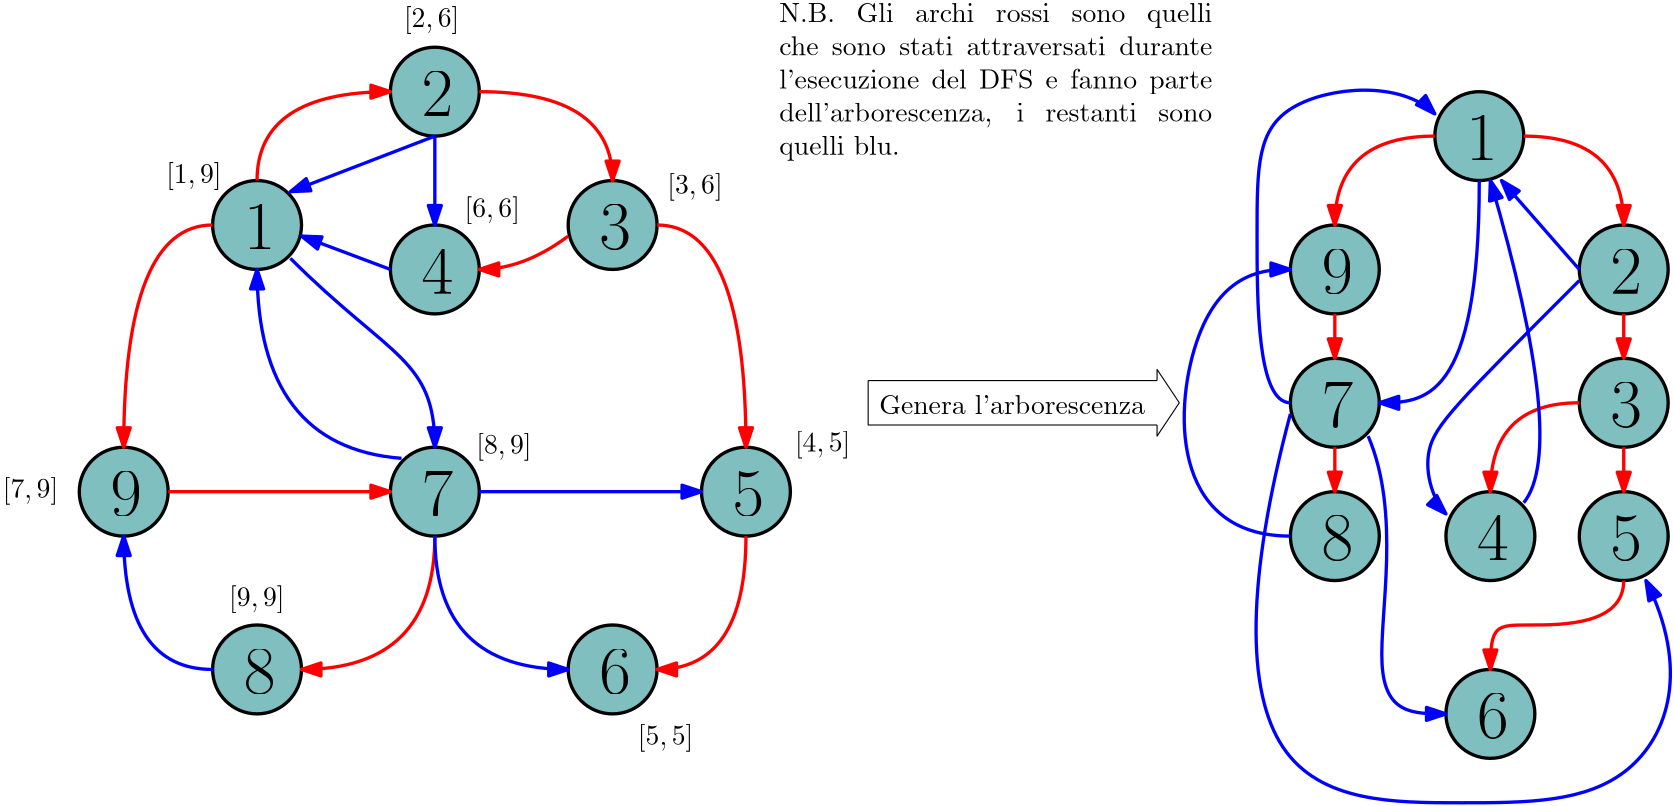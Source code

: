 <?xml version="1.0"?>
<!DOCTYPE ipe SYSTEM "ipe.dtd">
<ipe version="70218" creator="Ipe 7.2.28">
<info created="D:20240229220722" modified="D:20240229221851"/>
<ipestyle name="basic">
<symbol name="arrow/arc(spx)">
<path stroke="sym-stroke" fill="sym-stroke" pen="sym-pen">
0 0 m
-1 0.333 l
-1 -0.333 l
h
</path>
</symbol>
<symbol name="arrow/farc(spx)">
<path stroke="sym-stroke" fill="white" pen="sym-pen">
0 0 m
-1 0.333 l
-1 -0.333 l
h
</path>
</symbol>
<symbol name="arrow/ptarc(spx)">
<path stroke="sym-stroke" fill="sym-stroke" pen="sym-pen">
0 0 m
-1 0.333 l
-0.8 0 l
-1 -0.333 l
h
</path>
</symbol>
<symbol name="arrow/fptarc(spx)">
<path stroke="sym-stroke" fill="white" pen="sym-pen">
0 0 m
-1 0.333 l
-0.8 0 l
-1 -0.333 l
h
</path>
</symbol>
<symbol name="mark/circle(sx)" transformations="translations">
<path fill="sym-stroke">
0.6 0 0 0.6 0 0 e
0.4 0 0 0.4 0 0 e
</path>
</symbol>
<symbol name="mark/disk(sx)" transformations="translations">
<path fill="sym-stroke">
0.6 0 0 0.6 0 0 e
</path>
</symbol>
<symbol name="mark/fdisk(sfx)" transformations="translations">
<group>
<path fill="sym-fill">
0.5 0 0 0.5 0 0 e
</path>
<path fill="sym-stroke" fillrule="eofill">
0.6 0 0 0.6 0 0 e
0.4 0 0 0.4 0 0 e
</path>
</group>
</symbol>
<symbol name="mark/box(sx)" transformations="translations">
<path fill="sym-stroke" fillrule="eofill">
-0.6 -0.6 m
0.6 -0.6 l
0.6 0.6 l
-0.6 0.6 l
h
-0.4 -0.4 m
0.4 -0.4 l
0.4 0.4 l
-0.4 0.4 l
h
</path>
</symbol>
<symbol name="mark/square(sx)" transformations="translations">
<path fill="sym-stroke">
-0.6 -0.6 m
0.6 -0.6 l
0.6 0.6 l
-0.6 0.6 l
h
</path>
</symbol>
<symbol name="mark/fsquare(sfx)" transformations="translations">
<group>
<path fill="sym-fill">
-0.5 -0.5 m
0.5 -0.5 l
0.5 0.5 l
-0.5 0.5 l
h
</path>
<path fill="sym-stroke" fillrule="eofill">
-0.6 -0.6 m
0.6 -0.6 l
0.6 0.6 l
-0.6 0.6 l
h
-0.4 -0.4 m
0.4 -0.4 l
0.4 0.4 l
-0.4 0.4 l
h
</path>
</group>
</symbol>
<symbol name="mark/cross(sx)" transformations="translations">
<group>
<path fill="sym-stroke">
-0.43 -0.57 m
0.57 0.43 l
0.43 0.57 l
-0.57 -0.43 l
h
</path>
<path fill="sym-stroke">
-0.43 0.57 m
0.57 -0.43 l
0.43 -0.57 l
-0.57 0.43 l
h
</path>
</group>
</symbol>
<symbol name="arrow/fnormal(spx)">
<path stroke="sym-stroke" fill="white" pen="sym-pen">
0 0 m
-1 0.333 l
-1 -0.333 l
h
</path>
</symbol>
<symbol name="arrow/pointed(spx)">
<path stroke="sym-stroke" fill="sym-stroke" pen="sym-pen">
0 0 m
-1 0.333 l
-0.8 0 l
-1 -0.333 l
h
</path>
</symbol>
<symbol name="arrow/fpointed(spx)">
<path stroke="sym-stroke" fill="white" pen="sym-pen">
0 0 m
-1 0.333 l
-0.8 0 l
-1 -0.333 l
h
</path>
</symbol>
<symbol name="arrow/linear(spx)">
<path stroke="sym-stroke" pen="sym-pen">
-1 0.333 m
0 0 l
-1 -0.333 l
</path>
</symbol>
<symbol name="arrow/fdouble(spx)">
<path stroke="sym-stroke" fill="white" pen="sym-pen">
0 0 m
-1 0.333 l
-1 -0.333 l
h
-1 0 m
-2 0.333 l
-2 -0.333 l
h
</path>
</symbol>
<symbol name="arrow/double(spx)">
<path stroke="sym-stroke" fill="sym-stroke" pen="sym-pen">
0 0 m
-1 0.333 l
-1 -0.333 l
h
-1 0 m
-2 0.333 l
-2 -0.333 l
h
</path>
</symbol>
<symbol name="arrow/mid-normal(spx)">
<path stroke="sym-stroke" fill="sym-stroke" pen="sym-pen">
0.5 0 m
-0.5 0.333 l
-0.5 -0.333 l
h
</path>
</symbol>
<symbol name="arrow/mid-fnormal(spx)">
<path stroke="sym-stroke" fill="white" pen="sym-pen">
0.5 0 m
-0.5 0.333 l
-0.5 -0.333 l
h
</path>
</symbol>
<symbol name="arrow/mid-pointed(spx)">
<path stroke="sym-stroke" fill="sym-stroke" pen="sym-pen">
0.5 0 m
-0.5 0.333 l
-0.3 0 l
-0.5 -0.333 l
h
</path>
</symbol>
<symbol name="arrow/mid-fpointed(spx)">
<path stroke="sym-stroke" fill="white" pen="sym-pen">
0.5 0 m
-0.5 0.333 l
-0.3 0 l
-0.5 -0.333 l
h
</path>
</symbol>
<symbol name="arrow/mid-double(spx)">
<path stroke="sym-stroke" fill="sym-stroke" pen="sym-pen">
1 0 m
0 0.333 l
0 -0.333 l
h
0 0 m
-1 0.333 l
-1 -0.333 l
h
</path>
</symbol>
<symbol name="arrow/mid-fdouble(spx)">
<path stroke="sym-stroke" fill="white" pen="sym-pen">
1 0 m
0 0.333 l
0 -0.333 l
h
0 0 m
-1 0.333 l
-1 -0.333 l
h
</path>
</symbol>
<anglesize name="22.5 deg" value="22.5"/>
<anglesize name="30 deg" value="30"/>
<anglesize name="45 deg" value="45"/>
<anglesize name="60 deg" value="60"/>
<anglesize name="90 deg" value="90"/>
<arrowsize name="large" value="10"/>
<arrowsize name="small" value="5"/>
<arrowsize name="tiny" value="3"/>
<color name="blue" value="0 0 1"/>
<color name="brown" value="0.647 0.165 0.165"/>
<color name="darkblue" value="0 0 0.545"/>
<color name="darkcyan" value="0 0.545 0.545"/>
<color name="darkgray" value="0.663"/>
<color name="darkgreen" value="0 0.392 0"/>
<color name="darkmagenta" value="0.545 0 0.545"/>
<color name="darkorange" value="1 0.549 0"/>
<color name="darkred" value="0.545 0 0"/>
<color name="gold" value="1 0.843 0"/>
<color name="gray" value="0.745"/>
<color name="green" value="0 1 0"/>
<color name="lightblue" value="0.678 0.847 0.902"/>
<color name="lightcyan" value="0.878 1 1"/>
<color name="lightgray" value="0.827"/>
<color name="lightgreen" value="0.565 0.933 0.565"/>
<color name="lightyellow" value="1 1 0.878"/>
<color name="navy" value="0 0 0.502"/>
<color name="orange" value="1 0.647 0"/>
<color name="pink" value="1 0.753 0.796"/>
<color name="purple" value="0.627 0.125 0.941"/>
<color name="red" value="1 0 0"/>
<color name="seagreen" value="0.18 0.545 0.341"/>
<color name="turquoise" value="0.251 0.878 0.816"/>
<color name="violet" value="0.933 0.51 0.933"/>
<color name="yellow" value="1 1 0"/>
<dashstyle name="dash dot dotted" value="[4 2 1 2 1 2] 0"/>
<dashstyle name="dash dotted" value="[4 2 1 2] 0"/>
<dashstyle name="dashed" value="[4] 0"/>
<dashstyle name="dotted" value="[1 3] 0"/>
<gridsize name="10 pts (~3.5 mm)" value="10"/>
<gridsize name="14 pts (~5 mm)" value="14"/>
<gridsize name="16 pts (~6 mm)" value="16"/>
<gridsize name="20 pts (~7 mm)" value="20"/>
<gridsize name="28 pts (~10 mm)" value="28"/>
<gridsize name="32 pts (~12 mm)" value="32"/>
<gridsize name="4 pts" value="4"/>
<gridsize name="56 pts (~20 mm)" value="56"/>
<gridsize name="8 pts (~3 mm)" value="8"/>
<opacity name="10%" value="0.1"/>
<opacity name="30%" value="0.3"/>
<opacity name="50%" value="0.5"/>
<opacity name="75%" value="0.75"/>
<pen name="fat" value="1.2"/>
<pen name="heavier" value="0.8"/>
<pen name="ultrafat" value="2"/>
<symbolsize name="large" value="5"/>
<symbolsize name="small" value="2"/>
<symbolsize name="tiny" value="1.1"/>
<textsize name="Huge" value="\Huge"/>
<textsize name="LARGE" value="\LARGE"/>
<textsize name="Large" value="\Large"/>
<textsize name="footnote" value="\footnotesize"/>
<textsize name="huge" value="\huge"/>
<textsize name="large" value="\large"/>
<textsize name="script" value="\scriptsize"/>
<textsize name="small" value="\small"/>
<textsize name="tiny" value="\tiny"/>
<textstyle name="center" begin="\begin{center}" end="\end{center}"/>
<textstyle name="item" begin="\begin{itemize}\item{}" end="\end{itemize}"/>
<textstyle name="itemize" begin="\begin{itemize}" end="\end{itemize}"/>
<tiling name="falling" angle="-60" step="4" width="1"/>
<tiling name="rising" angle="30" step="4" width="1"/>
</ipestyle>
<page>
<layer name="alpha"/>
<view layers="alpha" active="alpha"/>
<path layer="alpha" matrix="1 0 0 1 -52 -80" stroke="black" fill="0 0.502 0.502" pen="fat" opacity="50%" stroke-opacity="opaque">
16 0 0 16 80 576 e
</path>
<path matrix="1 0 0 1 -4 16" stroke="black" fill="0 0.502 0.502" pen="fat" opacity="50%" stroke-opacity="opaque">
16 0 0 16 80 576 e
</path>
<path matrix="1 0 0 1 -4 -144" stroke="black" fill="0 0.502 0.502" pen="fat" opacity="50%" stroke-opacity="opaque">
16 0 0 16 80 576 e
</path>
<path matrix="1 0 0 1 60 -80" stroke="black" fill="0 0.502 0.502" pen="fat" opacity="50%" stroke-opacity="opaque">
16 0 0 16 80 576 e
</path>
<path matrix="1 0 0 1 124 -144" stroke="black" fill="0 0.502 0.502" pen="fat" opacity="50%" stroke-opacity="opaque">
16 0 0 16 80 576 e
</path>
<path matrix="1 0 0 1 172 -80" stroke="black" fill="0 0.502 0.502" pen="fat" opacity="50%" stroke-opacity="opaque">
16 0 0 16 80 576 e
</path>
<path matrix="1 0 0 1 124 16" stroke="black" fill="0 0.502 0.502" pen="fat" opacity="50%" stroke-opacity="opaque">
16 0 0 16 80 576 e
</path>
<path matrix="1 0 0 1 60 64" stroke="black" fill="0 0.502 0.502" pen="fat" opacity="50%" stroke-opacity="opaque">
16 0 0 16 80 576 e
</path>
<path matrix="1 0 0 1 -36 -80" stroke="1 0 0" fill="0 0.502 0.502" pen="fat" arrow="normal/normal" opacity="50%" stroke-opacity="opaque">
80 576 m
160 576 l
</path>
<path matrix="1 0 0 1 -36 -80" stroke="1 0 0" pen="fat" arrow="normal/normal" opacity="50%" stroke-opacity="opaque">
176 560 m
176 512
128 512 c
</path>
<path matrix="1 0 0 1 -36 -80" stroke="0 0 1" pen="fat" arrow="normal/normal" opacity="50%" stroke-opacity="opaque">
176 560 m
176 512
224 512 c
</path>
<path matrix="1 0 0 1 -36 -80" stroke="0 0 1" pen="fat" arrow="normal/normal" opacity="50%" stroke-opacity="opaque">
192 576 m
272 576 l
</path>
<path matrix="1 0 0 1 -36 -80" stroke="1 0 0" pen="fat" arrow="normal/normal" opacity="50%" stroke-opacity="opaque">
288 560 m
288 512
256 512 c
</path>
<path matrix="1 0 0 1 -36 -80" stroke="0 0 1" pen="fat" arrow="normal/normal" opacity="50%" stroke-opacity="opaque">
96 512 m
64 512
64 560 c
</path>
<path matrix="1 0 0 1 60 0" stroke="black" fill="0 0.502 0.502" pen="fat" opacity="50%" stroke-opacity="opaque">
16 0 0 16 80 576 e
</path>
<path matrix="1 0 0 1 -36 -80" stroke="1 0 0" pen="fat" arrow="normal/normal" opacity="50%" stroke-opacity="opaque">
96 672 m
64 672
64 592 c
</path>
<path matrix="1 0 0 1 -36 -80" stroke="0 0 1" pen="fat" arrow="normal/normal" opacity="50%" stroke-opacity="opaque">
164 588 m
112 592
112 656 c
</path>
<path matrix="1 0 0 1 -36 -80" stroke="0 0 1" pen="fat" arrow="normal/normal" opacity="50%" stroke-opacity="opaque">
160 656 m
128 668 l
</path>
<path matrix="1 0 0 1 -36 -80" stroke="1 0 0" pen="fat" arrow="normal/normal" opacity="50%" stroke-opacity="opaque">
112 688 m
112 720
160 720 c
</path>
<path matrix="1 0 0 1 -36 -80" stroke="0 0 1" pen="fat" arrow="normal/normal" opacity="50%" stroke-opacity="opaque">
176 704 m
176 672 l
</path>
<path matrix="1 0 0 1 -36 -80" stroke="0 0 1" pen="fat" arrow="normal/normal" opacity="50%" stroke-opacity="opaque">
176 704 m
124 684 l
</path>
<path matrix="1 0 0 1 -36 -80" stroke="1 0 0" pen="fat" arrow="normal/normal" opacity="50%" stroke-opacity="opaque">
192 720 m
240 720
240 688 c
</path>
<path matrix="1 0 0 1 -36 -80" stroke="1 0 0" pen="fat" arrow="normal/normal" opacity="50%" stroke-opacity="opaque">
224 668 m
208 656
192 656 c
</path>
<path matrix="1 0 0 1 -36 -80" stroke="1 0 0" pen="fat" arrow="normal/normal" opacity="50%" stroke-opacity="opaque">
256 672 m
288 672
288 592 c
</path>
<path matrix="1 0 0 1 -36 -80" stroke="0 0 1" pen="fat" arrow="normal/normal" opacity="50%" stroke-opacity="opaque">
124 660 m
160 624
176 624
176 592 c
</path>
<text matrix="1 0 0 1 248 192" transformations="translations" pos="16 480" stroke="black" type="minipage" width="156" height="30.806" depth="25.87" valign="top">N.B. Gli archi rossi sono quelli che sono stati attraversati durante l&apos;esecuzione del DFS e fanno parte dell&apos;arborescenza, i restanti sono quelli blu.
</text>
<text matrix="1 0 0 1 -48.7179 -84.8986" transformations="translations" pos="92 692" stroke="0" type="label" width="19.925" height="7.473" depth="2.49" valign="baseline" style="math">[1,9]</text>
<text matrix="1 0 0 1 36.8772 -28.734" transformations="translations" pos="92 692" stroke="0" type="label" width="19.925" height="7.473" depth="2.49" valign="baseline" style="math">[2,6]</text>
<text matrix="1 0 0 1 58.6692 -97.2552" transformations="translations" pos="92 692" stroke="0" type="label" width="19.925" height="7.473" depth="2.49" valign="baseline" style="math">[6,6]</text>
<text matrix="1 0 0 1 131.684 -88.7181" transformations="translations" pos="92 692" stroke="0" type="label" width="19.925" height="7.473" depth="2.49" valign="baseline" style="math">[3,6]</text>
<text matrix="1 0 0 1 177.627 -181.558" transformations="translations" pos="92 692" stroke="0" type="label" width="19.925" height="7.473" depth="2.49" valign="baseline" style="math">[4,5]</text>
<text matrix="1 0 0 1 121.093 -287.145" transformations="translations" pos="92 692" stroke="0" type="label" width="19.925" height="7.473" depth="2.49" valign="baseline" style="math">[5,5]</text>
<text matrix="1 0 0 1 62.8949 -182.389" transformations="translations" pos="92 692" stroke="0" type="label" width="19.925" height="7.473" depth="2.49" valign="baseline" style="math">[8,9]</text>
<text matrix="1 0 0 1 -26.0643 -237.261" transformations="translations" pos="92 692" stroke="0" type="label" width="19.925" height="7.473" depth="2.49" valign="baseline" style="math">[9,9]</text>
<text matrix="1 0 0 1 -107.541 -198.186" transformations="translations" pos="92 692" stroke="0" type="label" width="19.925" height="7.473" depth="2.49" valign="baseline" style="math">[7,9]</text>
<text matrix="1 0 0 1 -15.1228 -100.734" transformations="translations" pos="92 692" stroke="0" type="label" width="11.368" height="15.978" depth="0" halign="center" valign="center" size="Huge">1</text>
<text matrix="1 0 0 1 48.8772 -52.734" transformations="translations" pos="92 692" stroke="0" type="label" width="11.368" height="15.978" depth="0" halign="center" valign="center" size="Huge">2</text>
<text matrix="1 0 0 1 48.8772 -116.734" transformations="translations" pos="92 692" stroke="0" type="label" width="11.368" height="15.978" depth="0" halign="center" valign="center" size="Huge">4</text>
<text matrix="1 0 0 1 112.877 -100.734" transformations="translations" pos="92 692" stroke="0" type="label" width="11.368" height="15.978" depth="0" halign="center" valign="center" size="Huge">3</text>
<text matrix="1 0 0 1 160.877 -196.734" transformations="translations" pos="92 692" stroke="0" type="label" width="11.368" height="15.978" depth="0" halign="center" valign="center" size="Huge">5</text>
<text matrix="1 0 0 1 112.877 -260.734" transformations="translations" pos="92 692" stroke="0" type="label" width="11.368" height="15.978" depth="0" halign="center" valign="center" size="Huge">6</text>
<text matrix="1 0 0 1 48.8772 -196.734" transformations="translations" pos="92 692" stroke="0" type="label" width="11.368" height="15.978" depth="0" halign="center" valign="center" size="Huge">7</text>
<text matrix="1 0 0 1 -15.1228 -260.734" transformations="translations" pos="92 692" stroke="0" type="label" width="11.368" height="15.978" depth="0" halign="center" valign="center" size="Huge">8</text>
<text matrix="1 0 0 1 -63.1228 -196.734" transformations="translations" pos="92 692" stroke="0" type="label" width="11.368" height="15.978" depth="0" halign="center" valign="center" size="Huge">9</text>
<text matrix="1 0 0 1 -28 -68" transformations="translations" pos="328 592" stroke="0" type="label" width="99.004" height="6.918" depth="0" valign="baseline">Genera l&apos;arborescenza </text>
<path matrix="1 0 0 1 0 -48" stroke="0">
296 584 m
296 568 l
400 568 l
</path>
<path matrix="1 0 0 1 0 -48" stroke="0">
296 584 m
400 584 l
</path>
<path matrix="1 0 0 1 0 -48" stroke="0">
400 584 m
400 588 l
408 576 l
400 564 l
400 568 l
</path>
<path matrix="1 0 0 1 436 48" stroke="black" fill="0 0.502 0.502" pen="fat" opacity="50%" stroke-opacity="opaque">
16 0 0 16 80 576 e
</path>
<text matrix="1 0 0 1 424.877 -68.734" transformations="translations" pos="92 692" stroke="0" type="label" width="11.368" height="15.978" depth="0" halign="center" valign="center" size="Huge">1</text>
<path matrix="1 0 0 1 384 0" stroke="black" fill="0 0.502 0.502" pen="fat" opacity="50%" stroke-opacity="opaque">
16 0 0 16 80 576 e
</path>
<text matrix="1 0 0 1 372.877 -116.734" transformations="translations" pos="92 692" stroke="0" type="label" width="11.368" height="15.978" depth="0" halign="center" valign="center" size="Huge">9</text>
<path matrix="1 0 0 1 488 0" stroke="black" fill="0 0.502 0.502" pen="fat" opacity="50%" stroke-opacity="opaque">
16 0 0 16 80 576 e
</path>
<text matrix="1 0 0 1 476.877 -116.734" transformations="translations" pos="92 692" stroke="0" type="label" width="11.368" height="15.978" depth="0" halign="center" valign="center" size="Huge">2</text>
<path matrix="1 0 0 1 384 -48" stroke="black" fill="0 0.502 0.502" pen="fat" opacity="50%" stroke-opacity="opaque">
16 0 0 16 80 576 e
</path>
<text matrix="1 0 0 1 372.877 -164.734" transformations="translations" pos="92 692" stroke="0" type="label" width="11.368" height="15.978" depth="0" halign="center" valign="center" size="Huge">7</text>
<path matrix="1 0 0 1 384 -96" stroke="black" fill="0 0.502 0.502" pen="fat" opacity="50%" stroke-opacity="opaque">
16 0 0 16 80 576 e
</path>
<text matrix="1 0 0 1 372.877 -212.734" transformations="translations" pos="92 692" stroke="0" type="label" width="11.368" height="15.978" depth="0" halign="center" valign="center" size="Huge">8</text>
<path matrix="1 0 0 1 488 -48" stroke="black" fill="0 0.502 0.502" pen="fat" opacity="50%" stroke-opacity="opaque">
16 0 0 16 80 576 e
</path>
<text matrix="1 0 0 1 476.877 -164.734" transformations="translations" pos="92 692" stroke="0" type="label" width="11.368" height="15.978" depth="0" halign="center" valign="center" size="Huge">3</text>
<path matrix="1 0 0 1 440 -96" stroke="black" fill="0 0.502 0.502" pen="fat" opacity="50%" stroke-opacity="opaque">
16 0 0 16 80 576 e
</path>
<text matrix="1 0 0 1 428.877 -212.734" transformations="translations" pos="92 692" stroke="0" type="label" width="11.368" height="15.978" depth="0" halign="center" valign="center" size="Huge">4</text>
<path matrix="1 0 0 1 488 -96" stroke="black" fill="0 0.502 0.502" pen="fat" opacity="50%" stroke-opacity="opaque">
16 0 0 16 80 576 e
</path>
<text matrix="1 0 0 1 476.877 -212.734" transformations="translations" pos="92 692" stroke="0" type="label" width="11.368" height="15.978" depth="0" halign="center" valign="center" size="Huge">5</text>
<path matrix="1 0 0 1 440 -160" stroke="black" fill="0 0.502 0.502" pen="fat" opacity="50%" stroke-opacity="opaque">
16 0 0 16 80 576 e
</path>
<text matrix="1 0 0 1 428.877 -276.734" transformations="translations" pos="92 692" stroke="0" type="label" width="11.368" height="15.978" depth="0" halign="center" valign="center" size="Huge">6</text>
<path matrix="1 0 0 1 20 -48" stroke="1 0 0" pen="fat" arrow="normal/normal">
480 672 m
444 672
444 640 c
</path>
<path matrix="1 0 0 1 20 -48" stroke="1 0 0" pen="fat" arrow="normal/normal">
512 672 m
548 672
548 640 c
</path>
<path matrix="1 0 0 1 20 -48" stroke="1 0 0" pen="fat" arrow="normal/normal">
548 608 m
548 592 l
</path>
<path matrix="1 0 0 1 20 -48" stroke="1 0 0" pen="fat" arrow="normal/normal">
548 560 m
548 544 l
</path>
<path matrix="1 0 0 1 20 -48" stroke="1 0 0" pen="fat" arrow="normal/normal">
532 576 m
500 576
500 544 c
</path>
<path matrix="1 0 0 1 20 -48" stroke="1 0 0" pen="fat" arrow="normal/normal">
548 512 m
548 496
504 496
500 496
500 480 c
</path>
<path matrix="1 0 0 1 20 -48" stroke="1 0 0" pen="fat" arrow="normal/normal">
444 608 m
444 592 l
</path>
<path matrix="1 0 0 1 20 -48" stroke="1 0 0" pen="fat" arrow="normal/normal">
444 560 m
444 544 l
</path>
<path matrix="1 0 0 1 20 0" stroke="0 0 1" pen="fat" arrow="normal/normal">
496 608 m
496 528
476 528
460 528 c
</path>
<path matrix="1 0 0 1 20 0" stroke="0 0 1" pen="fat" arrow="normal/normal">
532 576 m
504 608 l
</path>
<path matrix="1 0 0 1 20 0" stroke="0 0 1" pen="fat" arrow="normal/normal">
532 572 m
488 528
472 512
480 492
484 488 c
</path>
<path matrix="1 0 0 1 20 0" stroke="0 0 1" pen="fat" arrow="normal/normal">
512 492 m
528 512
500 608 c
</path>
<path matrix="1 0 0 1 20 0" stroke="0 0 1" pen="fat" arrow="normal/normal">
428 528 m
416 528
416 600
416 640
468 644
480 632 c
</path>
<path matrix="1 0 0 1 20 0" stroke="0 0 1" pen="fat" arrow="normal/normal">
456 516 m
468 488
452 416
472 416
484 416 c
</path>
<path matrix="1 0 0 1 20 0" stroke="0 0 1" pen="fat" arrow="normal/normal">
428 480 m
384 480
388 576
420 576
428 576 c
</path>
<path stroke="0 0 1" pen="fat" arrow="normal/normal">
448 524 m
432 464
432 384
512 384
576 384
592 432
576 464 c
</path>
</page>
</ipe>
